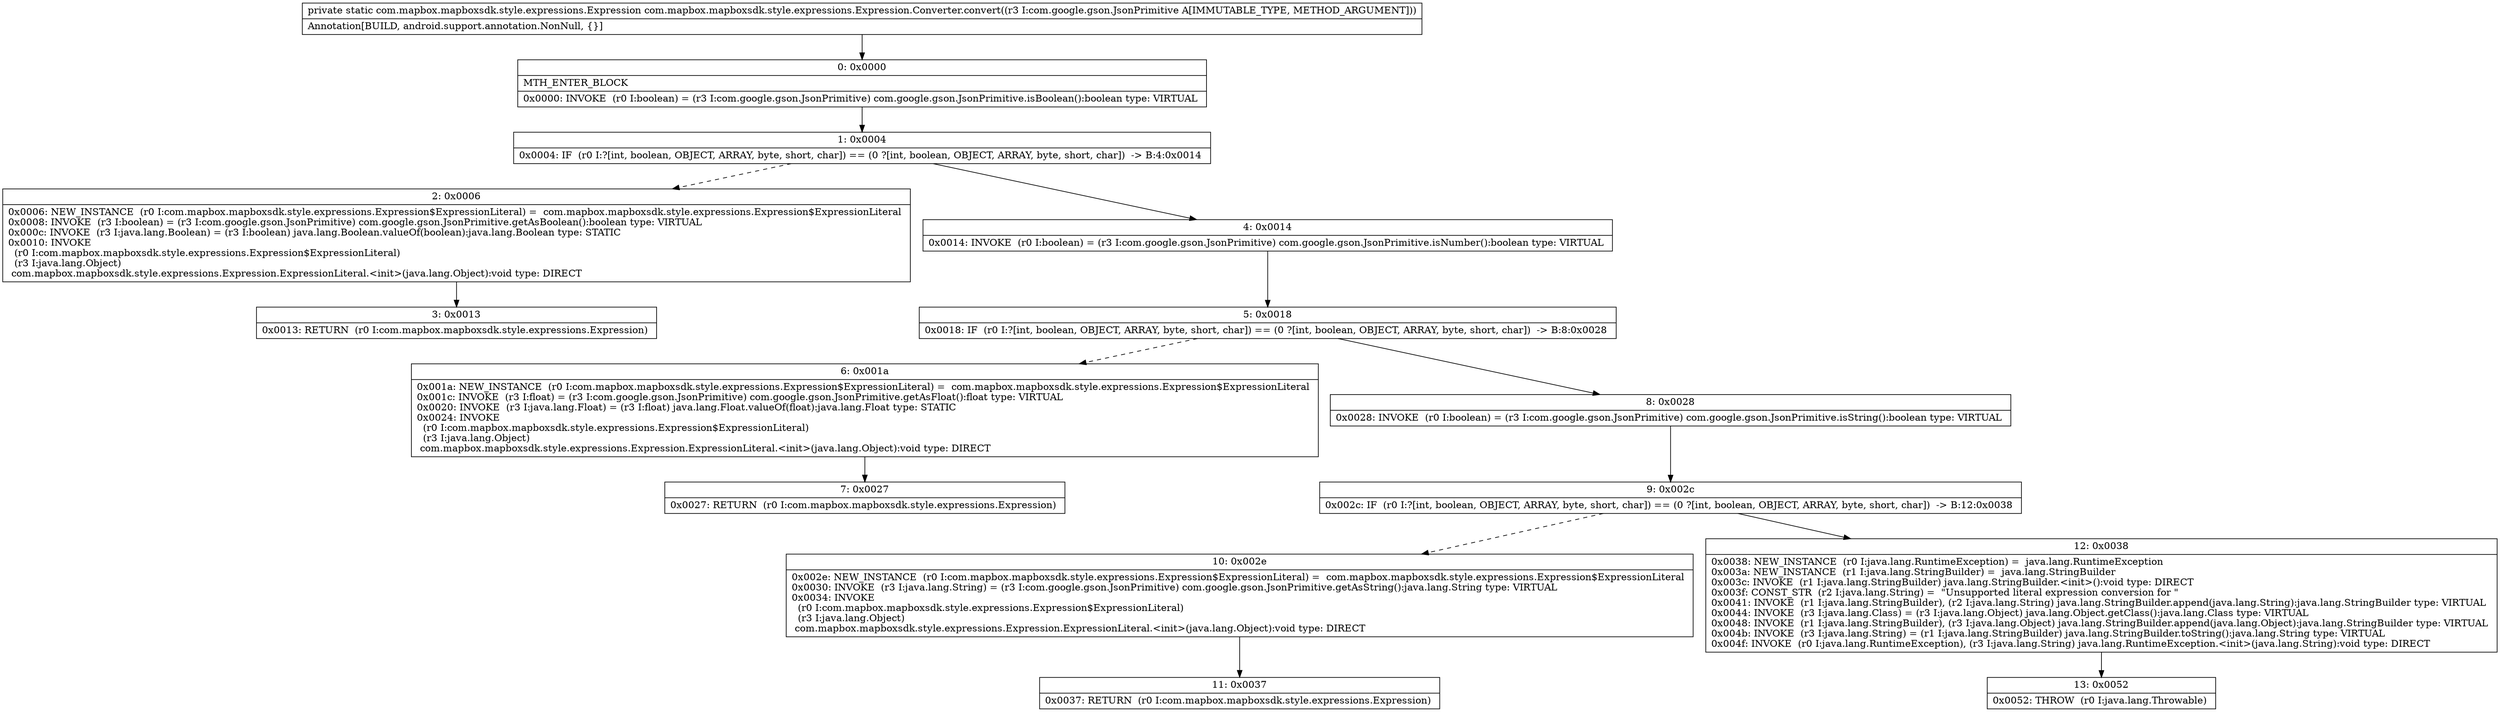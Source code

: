 digraph "CFG forcom.mapbox.mapboxsdk.style.expressions.Expression.Converter.convert(Lcom\/google\/gson\/JsonPrimitive;)Lcom\/mapbox\/mapboxsdk\/style\/expressions\/Expression;" {
Node_0 [shape=record,label="{0\:\ 0x0000|MTH_ENTER_BLOCK\l|0x0000: INVOKE  (r0 I:boolean) = (r3 I:com.google.gson.JsonPrimitive) com.google.gson.JsonPrimitive.isBoolean():boolean type: VIRTUAL \l}"];
Node_1 [shape=record,label="{1\:\ 0x0004|0x0004: IF  (r0 I:?[int, boolean, OBJECT, ARRAY, byte, short, char]) == (0 ?[int, boolean, OBJECT, ARRAY, byte, short, char])  \-\> B:4:0x0014 \l}"];
Node_2 [shape=record,label="{2\:\ 0x0006|0x0006: NEW_INSTANCE  (r0 I:com.mapbox.mapboxsdk.style.expressions.Expression$ExpressionLiteral) =  com.mapbox.mapboxsdk.style.expressions.Expression$ExpressionLiteral \l0x0008: INVOKE  (r3 I:boolean) = (r3 I:com.google.gson.JsonPrimitive) com.google.gson.JsonPrimitive.getAsBoolean():boolean type: VIRTUAL \l0x000c: INVOKE  (r3 I:java.lang.Boolean) = (r3 I:boolean) java.lang.Boolean.valueOf(boolean):java.lang.Boolean type: STATIC \l0x0010: INVOKE  \l  (r0 I:com.mapbox.mapboxsdk.style.expressions.Expression$ExpressionLiteral)\l  (r3 I:java.lang.Object)\l com.mapbox.mapboxsdk.style.expressions.Expression.ExpressionLiteral.\<init\>(java.lang.Object):void type: DIRECT \l}"];
Node_3 [shape=record,label="{3\:\ 0x0013|0x0013: RETURN  (r0 I:com.mapbox.mapboxsdk.style.expressions.Expression) \l}"];
Node_4 [shape=record,label="{4\:\ 0x0014|0x0014: INVOKE  (r0 I:boolean) = (r3 I:com.google.gson.JsonPrimitive) com.google.gson.JsonPrimitive.isNumber():boolean type: VIRTUAL \l}"];
Node_5 [shape=record,label="{5\:\ 0x0018|0x0018: IF  (r0 I:?[int, boolean, OBJECT, ARRAY, byte, short, char]) == (0 ?[int, boolean, OBJECT, ARRAY, byte, short, char])  \-\> B:8:0x0028 \l}"];
Node_6 [shape=record,label="{6\:\ 0x001a|0x001a: NEW_INSTANCE  (r0 I:com.mapbox.mapboxsdk.style.expressions.Expression$ExpressionLiteral) =  com.mapbox.mapboxsdk.style.expressions.Expression$ExpressionLiteral \l0x001c: INVOKE  (r3 I:float) = (r3 I:com.google.gson.JsonPrimitive) com.google.gson.JsonPrimitive.getAsFloat():float type: VIRTUAL \l0x0020: INVOKE  (r3 I:java.lang.Float) = (r3 I:float) java.lang.Float.valueOf(float):java.lang.Float type: STATIC \l0x0024: INVOKE  \l  (r0 I:com.mapbox.mapboxsdk.style.expressions.Expression$ExpressionLiteral)\l  (r3 I:java.lang.Object)\l com.mapbox.mapboxsdk.style.expressions.Expression.ExpressionLiteral.\<init\>(java.lang.Object):void type: DIRECT \l}"];
Node_7 [shape=record,label="{7\:\ 0x0027|0x0027: RETURN  (r0 I:com.mapbox.mapboxsdk.style.expressions.Expression) \l}"];
Node_8 [shape=record,label="{8\:\ 0x0028|0x0028: INVOKE  (r0 I:boolean) = (r3 I:com.google.gson.JsonPrimitive) com.google.gson.JsonPrimitive.isString():boolean type: VIRTUAL \l}"];
Node_9 [shape=record,label="{9\:\ 0x002c|0x002c: IF  (r0 I:?[int, boolean, OBJECT, ARRAY, byte, short, char]) == (0 ?[int, boolean, OBJECT, ARRAY, byte, short, char])  \-\> B:12:0x0038 \l}"];
Node_10 [shape=record,label="{10\:\ 0x002e|0x002e: NEW_INSTANCE  (r0 I:com.mapbox.mapboxsdk.style.expressions.Expression$ExpressionLiteral) =  com.mapbox.mapboxsdk.style.expressions.Expression$ExpressionLiteral \l0x0030: INVOKE  (r3 I:java.lang.String) = (r3 I:com.google.gson.JsonPrimitive) com.google.gson.JsonPrimitive.getAsString():java.lang.String type: VIRTUAL \l0x0034: INVOKE  \l  (r0 I:com.mapbox.mapboxsdk.style.expressions.Expression$ExpressionLiteral)\l  (r3 I:java.lang.Object)\l com.mapbox.mapboxsdk.style.expressions.Expression.ExpressionLiteral.\<init\>(java.lang.Object):void type: DIRECT \l}"];
Node_11 [shape=record,label="{11\:\ 0x0037|0x0037: RETURN  (r0 I:com.mapbox.mapboxsdk.style.expressions.Expression) \l}"];
Node_12 [shape=record,label="{12\:\ 0x0038|0x0038: NEW_INSTANCE  (r0 I:java.lang.RuntimeException) =  java.lang.RuntimeException \l0x003a: NEW_INSTANCE  (r1 I:java.lang.StringBuilder) =  java.lang.StringBuilder \l0x003c: INVOKE  (r1 I:java.lang.StringBuilder) java.lang.StringBuilder.\<init\>():void type: DIRECT \l0x003f: CONST_STR  (r2 I:java.lang.String) =  \"Unsupported literal expression conversion for \" \l0x0041: INVOKE  (r1 I:java.lang.StringBuilder), (r2 I:java.lang.String) java.lang.StringBuilder.append(java.lang.String):java.lang.StringBuilder type: VIRTUAL \l0x0044: INVOKE  (r3 I:java.lang.Class) = (r3 I:java.lang.Object) java.lang.Object.getClass():java.lang.Class type: VIRTUAL \l0x0048: INVOKE  (r1 I:java.lang.StringBuilder), (r3 I:java.lang.Object) java.lang.StringBuilder.append(java.lang.Object):java.lang.StringBuilder type: VIRTUAL \l0x004b: INVOKE  (r3 I:java.lang.String) = (r1 I:java.lang.StringBuilder) java.lang.StringBuilder.toString():java.lang.String type: VIRTUAL \l0x004f: INVOKE  (r0 I:java.lang.RuntimeException), (r3 I:java.lang.String) java.lang.RuntimeException.\<init\>(java.lang.String):void type: DIRECT \l}"];
Node_13 [shape=record,label="{13\:\ 0x0052|0x0052: THROW  (r0 I:java.lang.Throwable) \l}"];
MethodNode[shape=record,label="{private static com.mapbox.mapboxsdk.style.expressions.Expression com.mapbox.mapboxsdk.style.expressions.Expression.Converter.convert((r3 I:com.google.gson.JsonPrimitive A[IMMUTABLE_TYPE, METHOD_ARGUMENT]))  | Annotation[BUILD, android.support.annotation.NonNull, \{\}]\l}"];
MethodNode -> Node_0;
Node_0 -> Node_1;
Node_1 -> Node_2[style=dashed];
Node_1 -> Node_4;
Node_2 -> Node_3;
Node_4 -> Node_5;
Node_5 -> Node_6[style=dashed];
Node_5 -> Node_8;
Node_6 -> Node_7;
Node_8 -> Node_9;
Node_9 -> Node_10[style=dashed];
Node_9 -> Node_12;
Node_10 -> Node_11;
Node_12 -> Node_13;
}


